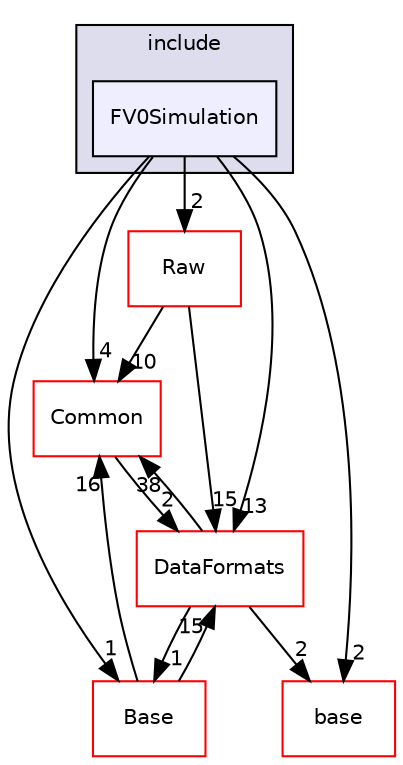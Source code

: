 digraph "/home/travis/build/AliceO2Group/AliceO2/Detectors/FIT/FV0/simulation/include/FV0Simulation" {
  bgcolor=transparent;
  compound=true
  node [ fontsize="10", fontname="Helvetica"];
  edge [ labelfontsize="10", labelfontname="Helvetica"];
  subgraph clusterdir_c0c6630fad4b46739bc70a378b9fe86d {
    graph [ bgcolor="#ddddee", pencolor="black", label="include" fontname="Helvetica", fontsize="10", URL="dir_c0c6630fad4b46739bc70a378b9fe86d.html"]
  dir_21284b5cb535dc1f8dc976c6228f388e [shape=box, label="FV0Simulation", style="filled", fillcolor="#eeeeff", pencolor="black", URL="dir_21284b5cb535dc1f8dc976c6228f388e.html"];
  }
  dir_4ab6b4cc6a7edbff49100e9123df213f [shape=box label="Common" color="red" URL="dir_4ab6b4cc6a7edbff49100e9123df213f.html"];
  dir_37c90836491b695b472bf98d1be8336b [shape=box label="Base" color="red" URL="dir_37c90836491b695b472bf98d1be8336b.html"];
  dir_33a453ce68726fac67bcc8248d4ab430 [shape=box label="base" color="red" URL="dir_33a453ce68726fac67bcc8248d4ab430.html"];
  dir_26637d1bd82229bc9ed97f7e706be743 [shape=box label="Raw" color="red" URL="dir_26637d1bd82229bc9ed97f7e706be743.html"];
  dir_2171f7ec022c5423887b07c69b2f5b48 [shape=box label="DataFormats" color="red" URL="dir_2171f7ec022c5423887b07c69b2f5b48.html"];
  dir_4ab6b4cc6a7edbff49100e9123df213f->dir_2171f7ec022c5423887b07c69b2f5b48 [headlabel="2", labeldistance=1.5 headhref="dir_000036_000090.html"];
  dir_37c90836491b695b472bf98d1be8336b->dir_4ab6b4cc6a7edbff49100e9123df213f [headlabel="16", labeldistance=1.5 headhref="dir_000287_000036.html"];
  dir_37c90836491b695b472bf98d1be8336b->dir_2171f7ec022c5423887b07c69b2f5b48 [headlabel="15", labeldistance=1.5 headhref="dir_000287_000090.html"];
  dir_21284b5cb535dc1f8dc976c6228f388e->dir_4ab6b4cc6a7edbff49100e9123df213f [headlabel="4", labeldistance=1.5 headhref="dir_000305_000036.html"];
  dir_21284b5cb535dc1f8dc976c6228f388e->dir_37c90836491b695b472bf98d1be8336b [headlabel="1", labeldistance=1.5 headhref="dir_000305_000287.html"];
  dir_21284b5cb535dc1f8dc976c6228f388e->dir_33a453ce68726fac67bcc8248d4ab430 [headlabel="2", labeldistance=1.5 headhref="dir_000305_000182.html"];
  dir_21284b5cb535dc1f8dc976c6228f388e->dir_26637d1bd82229bc9ed97f7e706be743 [headlabel="2", labeldistance=1.5 headhref="dir_000305_000628.html"];
  dir_21284b5cb535dc1f8dc976c6228f388e->dir_2171f7ec022c5423887b07c69b2f5b48 [headlabel="13", labeldistance=1.5 headhref="dir_000305_000090.html"];
  dir_26637d1bd82229bc9ed97f7e706be743->dir_4ab6b4cc6a7edbff49100e9123df213f [headlabel="10", labeldistance=1.5 headhref="dir_000628_000036.html"];
  dir_26637d1bd82229bc9ed97f7e706be743->dir_2171f7ec022c5423887b07c69b2f5b48 [headlabel="15", labeldistance=1.5 headhref="dir_000628_000090.html"];
  dir_2171f7ec022c5423887b07c69b2f5b48->dir_4ab6b4cc6a7edbff49100e9123df213f [headlabel="38", labeldistance=1.5 headhref="dir_000090_000036.html"];
  dir_2171f7ec022c5423887b07c69b2f5b48->dir_37c90836491b695b472bf98d1be8336b [headlabel="1", labeldistance=1.5 headhref="dir_000090_000287.html"];
  dir_2171f7ec022c5423887b07c69b2f5b48->dir_33a453ce68726fac67bcc8248d4ab430 [headlabel="2", labeldistance=1.5 headhref="dir_000090_000182.html"];
}
